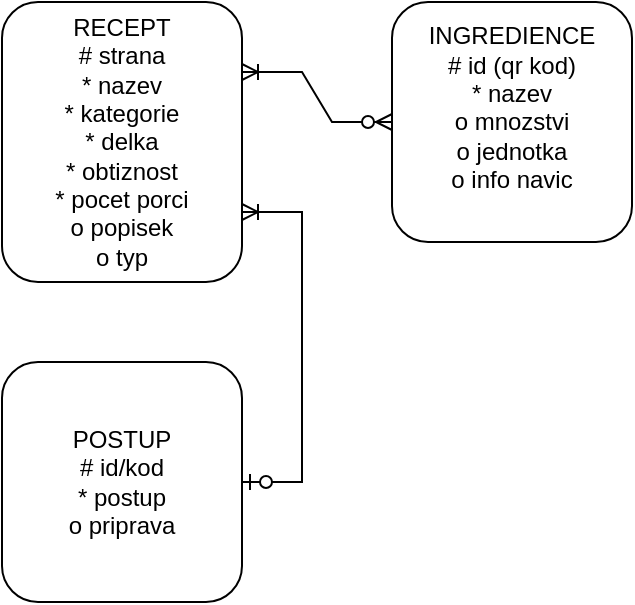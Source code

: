 <mxfile version="26.0.16">
  <diagram name="Page-1" id="PcIzl6Ms8cfM_HqsrIi9">
    <mxGraphModel dx="673" dy="364" grid="1" gridSize="10" guides="1" tooltips="1" connect="1" arrows="1" fold="1" page="1" pageScale="1" pageWidth="850" pageHeight="1100" math="0" shadow="0">
      <root>
        <mxCell id="0" />
        <mxCell id="1" parent="0" />
        <mxCell id="5Uhc0eHx62OeCUA1feoG-1" value="&lt;div&gt;RECEPT&lt;/div&gt;&lt;div&gt;# strana&lt;/div&gt;&lt;div&gt;* nazev&lt;/div&gt;&lt;div&gt;* kategorie&lt;/div&gt;&lt;div&gt;* delka&lt;/div&gt;&lt;div&gt;* obtiznost&lt;/div&gt;&lt;div&gt;* pocet porci&lt;br&gt;&lt;/div&gt;&lt;div&gt;o popisek&lt;/div&gt;&lt;div&gt;o typ&lt;/div&gt;" style="rounded=1;whiteSpace=wrap;html=1;" vertex="1" parent="1">
          <mxGeometry x="170" y="50" width="120" height="140" as="geometry" />
        </mxCell>
        <mxCell id="5Uhc0eHx62OeCUA1feoG-2" value="&lt;div&gt;INGREDIENCE&lt;/div&gt;&lt;div&gt;# id (qr kod)&lt;br&gt;&lt;/div&gt;&lt;div&gt;* nazev&lt;/div&gt;&lt;div&gt;o mnozstvi&lt;/div&gt;&lt;div&gt;o jednotka&lt;br&gt;&lt;/div&gt;&lt;div&gt;o info navic&lt;br&gt;&lt;/div&gt;&lt;div&gt;&lt;br&gt;&lt;/div&gt;" style="rounded=1;whiteSpace=wrap;html=1;" vertex="1" parent="1">
          <mxGeometry x="365" y="50" width="120" height="120" as="geometry" />
        </mxCell>
        <mxCell id="5Uhc0eHx62OeCUA1feoG-6" value="&lt;div&gt;POSTUP&lt;/div&gt;&lt;div&gt;# id/kod&lt;/div&gt;&lt;div&gt;* postup&lt;/div&gt;&lt;div&gt;o priprava&lt;br&gt;&lt;/div&gt;" style="rounded=1;whiteSpace=wrap;html=1;" vertex="1" parent="1">
          <mxGeometry x="170" y="230" width="120" height="120" as="geometry" />
        </mxCell>
        <mxCell id="5Uhc0eHx62OeCUA1feoG-10" value="" style="edgeStyle=entityRelationEdgeStyle;fontSize=12;html=1;endArrow=ERoneToMany;startArrow=ERzeroToMany;rounded=0;entryX=1;entryY=0.25;entryDx=0;entryDy=0;exitX=0;exitY=0.5;exitDx=0;exitDy=0;" edge="1" parent="1" source="5Uhc0eHx62OeCUA1feoG-2" target="5Uhc0eHx62OeCUA1feoG-1">
          <mxGeometry width="100" height="100" relative="1" as="geometry">
            <mxPoint x="310" y="320" as="sourcePoint" />
            <mxPoint x="320" y="120" as="targetPoint" />
          </mxGeometry>
        </mxCell>
        <mxCell id="5Uhc0eHx62OeCUA1feoG-11" value="" style="edgeStyle=entityRelationEdgeStyle;fontSize=12;html=1;endArrow=ERoneToMany;startArrow=ERzeroToOne;rounded=0;exitX=1;exitY=0.5;exitDx=0;exitDy=0;entryX=1;entryY=0.75;entryDx=0;entryDy=0;" edge="1" parent="1" source="5Uhc0eHx62OeCUA1feoG-6" target="5Uhc0eHx62OeCUA1feoG-1">
          <mxGeometry width="100" height="100" relative="1" as="geometry">
            <mxPoint x="320" y="305" as="sourcePoint" />
            <mxPoint x="320" y="170" as="targetPoint" />
            <Array as="points">
              <mxPoint x="290" y="235" />
            </Array>
          </mxGeometry>
        </mxCell>
      </root>
    </mxGraphModel>
  </diagram>
</mxfile>
